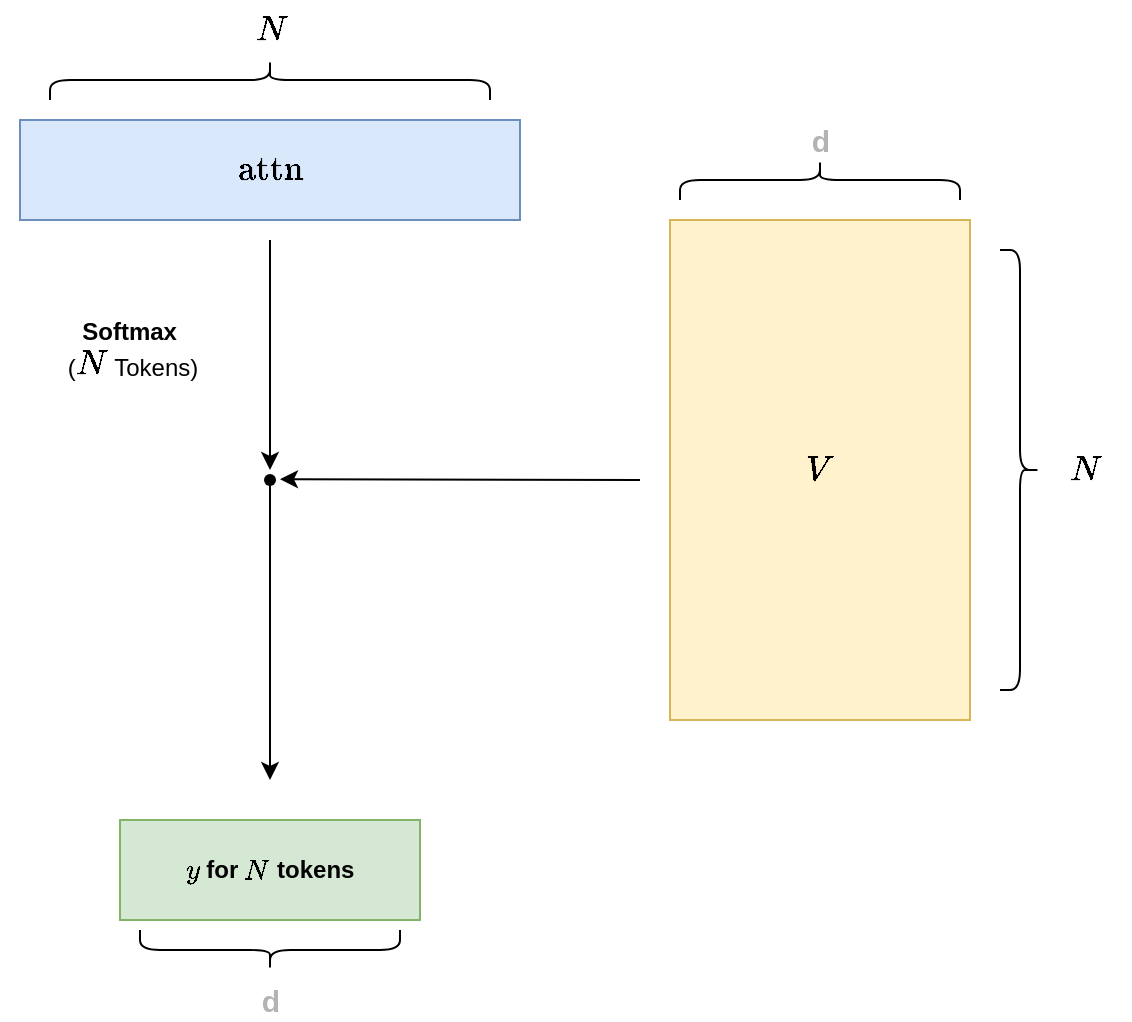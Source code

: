 <mxfile version="22.1.16" type="github" pages="3">
  <diagram name="Page-1" id="l2GUgNh9zmjY5Cf-5sg_">
    <mxGraphModel dx="1121" dy="821" grid="1" gridSize="10" guides="1" tooltips="1" connect="1" arrows="1" fold="1" page="1" pageScale="1" pageWidth="850" pageHeight="1100" math="1" shadow="0">
      <root>
        <mxCell id="0" />
        <mxCell id="1" parent="0" />
        <mxCell id="HjP3gKy7EO0pupKiK2Ov-1" value="&lt;b style=&quot;border-color: var(--border-color); font-size: 15px;&quot;&gt;\(\text{attn}\)&lt;/b&gt;" style="rounded=0;whiteSpace=wrap;html=1;fillColor=#dae8fc;strokeColor=#6c8ebf;" vertex="1" parent="1">
          <mxGeometry x="120" y="280" width="250" height="50" as="geometry" />
        </mxCell>
        <mxCell id="HjP3gKy7EO0pupKiK2Ov-3" value="&lt;b style=&quot;border-color: var(--border-color); font-size: 15px;&quot;&gt;\(V\)&lt;/b&gt;" style="rounded=0;whiteSpace=wrap;html=1;fillColor=#fff2cc;strokeColor=#d6b656;" vertex="1" parent="1">
          <mxGeometry x="445" y="330" width="150" height="250" as="geometry" />
        </mxCell>
        <mxCell id="HjP3gKy7EO0pupKiK2Ov-6" value="" style="shape=curlyBracket;whiteSpace=wrap;html=1;rounded=1;flipH=1;labelPosition=right;verticalLabelPosition=middle;align=left;verticalAlign=middle;fontFamily=Helvetica;fontSize=12;fontColor=default;fillColor=none;gradientColor=none;rotation=-90;" vertex="1" parent="1">
          <mxGeometry x="235" y="150" width="20" height="220" as="geometry" />
        </mxCell>
        <mxCell id="HjP3gKy7EO0pupKiK2Ov-7" value="&lt;font style=&quot;font-size: 15px;&quot;&gt;&lt;b&gt;\(N\)&lt;/b&gt;&lt;/font&gt;" style="text;html=1;strokeColor=none;fillColor=none;align=center;verticalAlign=middle;whiteSpace=wrap;rounded=0;" vertex="1" parent="1">
          <mxGeometry x="222.5" y="220" width="45" height="30" as="geometry" />
        </mxCell>
        <mxCell id="HjP3gKy7EO0pupKiK2Ov-8" value="&lt;b style=&quot;border-color: var(--border-color); font-size: 15px;&quot;&gt;\(N\)&lt;/b&gt;" style="text;html=1;strokeColor=none;fillColor=none;align=center;verticalAlign=middle;whiteSpace=wrap;rounded=0;" vertex="1" parent="1">
          <mxGeometry x="630" y="440" width="45" height="30" as="geometry" />
        </mxCell>
        <mxCell id="HjP3gKy7EO0pupKiK2Ov-9" value="" style="shape=curlyBracket;whiteSpace=wrap;html=1;rounded=1;flipH=1;labelPosition=right;verticalLabelPosition=middle;align=left;verticalAlign=middle;fontFamily=Helvetica;fontSize=12;fontColor=default;fillColor=none;gradientColor=none;rotation=0;" vertex="1" parent="1">
          <mxGeometry x="610" y="345" width="20" height="220" as="geometry" />
        </mxCell>
        <mxCell id="HjP3gKy7EO0pupKiK2Ov-10" value="&lt;font color=&quot;#b3b3b3&quot; style=&quot;font-size: 15px;&quot;&gt;&lt;b style=&quot;&quot;&gt;d&lt;/b&gt;&lt;/font&gt;" style="text;html=1;strokeColor=none;fillColor=none;align=center;verticalAlign=middle;whiteSpace=wrap;rounded=0;" vertex="1" parent="1">
          <mxGeometry x="497.5" y="280" width="45" height="20" as="geometry" />
        </mxCell>
        <mxCell id="HjP3gKy7EO0pupKiK2Ov-11" value="" style="shape=curlyBracket;whiteSpace=wrap;html=1;rounded=1;flipH=1;labelPosition=right;verticalLabelPosition=middle;align=left;verticalAlign=middle;fontFamily=Helvetica;fontSize=12;fontColor=default;fillColor=none;gradientColor=none;rotation=-90;" vertex="1" parent="1">
          <mxGeometry x="510" y="240" width="20" height="140" as="geometry" />
        </mxCell>
        <mxCell id="HjP3gKy7EO0pupKiK2Ov-12" value="" style="endArrow=classic;html=1;rounded=0;fontFamily=Helvetica;fontSize=12;fontColor=default;" edge="1" parent="1">
          <mxGeometry width="50" height="50" relative="1" as="geometry">
            <mxPoint x="245" y="340" as="sourcePoint" />
            <mxPoint x="245" y="455" as="targetPoint" />
          </mxGeometry>
        </mxCell>
        <mxCell id="HjP3gKy7EO0pupKiK2Ov-13" value="&lt;b&gt;Softmax&amp;nbsp;&lt;br&gt;&lt;/b&gt;(&lt;b style=&quot;border-color: var(--border-color); font-size: 15px;&quot;&gt;\(N\)&lt;/b&gt;&amp;nbsp;Tokens)" style="text;html=1;strokeColor=none;fillColor=none;align=center;verticalAlign=middle;whiteSpace=wrap;rounded=0;fontSize=12;fontFamily=Helvetica;fontColor=default;" vertex="1" parent="1">
          <mxGeometry x="110" y="380" width="132.5" height="30" as="geometry" />
        </mxCell>
        <mxCell id="HjP3gKy7EO0pupKiK2Ov-14" value="" style="endArrow=classic;html=1;rounded=0;fontFamily=Helvetica;fontSize=12;fontColor=default;" edge="1" parent="1">
          <mxGeometry width="50" height="50" relative="1" as="geometry">
            <mxPoint x="430" y="460" as="sourcePoint" />
            <mxPoint x="250" y="459.58" as="targetPoint" />
          </mxGeometry>
        </mxCell>
        <mxCell id="HjP3gKy7EO0pupKiK2Ov-15" value="" style="shape=waypoint;sketch=0;fillStyle=solid;size=6;pointerEvents=1;points=[];fillColor=none;resizable=0;rotatable=0;perimeter=centerPerimeter;snapToPoint=1;rounded=0;align=center;verticalAlign=middle;fontFamily=Helvetica;fontSize=12;fontColor=default;html=1;" vertex="1" parent="1">
          <mxGeometry x="235" y="450" width="20" height="20" as="geometry" />
        </mxCell>
        <mxCell id="HjP3gKy7EO0pupKiK2Ov-16" value="" style="endArrow=classic;html=1;rounded=0;fontFamily=Helvetica;fontSize=12;fontColor=default;exitX=0.495;exitY=1.05;exitDx=0;exitDy=0;exitPerimeter=0;" edge="1" parent="1" source="HjP3gKy7EO0pupKiK2Ov-15">
          <mxGeometry width="50" height="50" relative="1" as="geometry">
            <mxPoint x="320" y="510" as="sourcePoint" />
            <mxPoint x="245" y="610" as="targetPoint" />
          </mxGeometry>
        </mxCell>
        <mxCell id="HjP3gKy7EO0pupKiK2Ov-17" value="&lt;b&gt;\(y\) for \(N\) tokens&lt;/b&gt;" style="rounded=0;whiteSpace=wrap;html=1;align=center;verticalAlign=middle;fontFamily=Helvetica;fontSize=12;fillColor=#d5e8d4;strokeColor=#82b366;" vertex="1" parent="1">
          <mxGeometry x="170" y="630" width="150" height="50" as="geometry" />
        </mxCell>
        <mxCell id="HjP3gKy7EO0pupKiK2Ov-18" value="" style="shape=curlyBracket;whiteSpace=wrap;html=1;rounded=1;flipH=1;labelPosition=right;verticalLabelPosition=middle;align=left;verticalAlign=middle;fontFamily=Helvetica;fontSize=12;fontColor=default;fillColor=none;gradientColor=none;rotation=90;" vertex="1" parent="1">
          <mxGeometry x="235" y="630" width="20" height="130" as="geometry" />
        </mxCell>
        <mxCell id="HjP3gKy7EO0pupKiK2Ov-19" value="&lt;font color=&quot;#b3b3b3&quot; style=&quot;font-size: 15px;&quot;&gt;&lt;b style=&quot;&quot;&gt;d&lt;/b&gt;&lt;/font&gt;" style="text;html=1;strokeColor=none;fillColor=none;align=center;verticalAlign=middle;whiteSpace=wrap;rounded=0;" vertex="1" parent="1">
          <mxGeometry x="222.5" y="710" width="45" height="20" as="geometry" />
        </mxCell>
      </root>
    </mxGraphModel>
  </diagram>
  <diagram name="Copy of Page-1" id="W1B5Hgr7PXVerA8bPdSe">
    <mxGraphModel dx="1121" dy="821" grid="1" gridSize="10" guides="1" tooltips="1" connect="1" arrows="1" fold="1" page="1" pageScale="1" pageWidth="850" pageHeight="1100" math="1" shadow="0">
      <root>
        <mxCell id="TcWfDwf8vTSDZB2S3x3i-0" />
        <mxCell id="TcWfDwf8vTSDZB2S3x3i-1" parent="TcWfDwf8vTSDZB2S3x3i-0" />
        <mxCell id="TcWfDwf8vTSDZB2S3x3i-2" value="&lt;b style=&quot;border-color: var(--border-color); font-size: 15px;&quot;&gt;\(\text{attn}\)&lt;/b&gt;" style="rounded=0;whiteSpace=wrap;html=1;fillColor=#dae8fc;strokeColor=#6c8ebf;" vertex="1" parent="TcWfDwf8vTSDZB2S3x3i-1">
          <mxGeometry x="120" y="280" width="250" height="50" as="geometry" />
        </mxCell>
        <mxCell id="TcWfDwf8vTSDZB2S3x3i-3" value="&lt;font style=&quot;font-size: 15px;&quot;&gt;&lt;b&gt;\(V\)&lt;/b&gt;&lt;/font&gt;" style="rounded=0;whiteSpace=wrap;html=1;fillColor=#fff2cc;strokeColor=#d6b656;" vertex="1" parent="TcWfDwf8vTSDZB2S3x3i-1">
          <mxGeometry x="530" y="330" width="150" height="250" as="geometry" />
        </mxCell>
        <mxCell id="TcWfDwf8vTSDZB2S3x3i-4" value="" style="shape=curlyBracket;whiteSpace=wrap;html=1;rounded=1;flipH=1;labelPosition=right;verticalLabelPosition=middle;align=left;verticalAlign=middle;fontFamily=Helvetica;fontSize=12;fontColor=default;fillColor=none;gradientColor=none;rotation=-90;" vertex="1" parent="TcWfDwf8vTSDZB2S3x3i-1">
          <mxGeometry x="235" y="150" width="20" height="220" as="geometry" />
        </mxCell>
        <mxCell id="TcWfDwf8vTSDZB2S3x3i-5" value="&lt;font style=&quot;font-size: 15px;&quot;&gt;&lt;b&gt;\(N\)&lt;/b&gt;&lt;/font&gt;" style="text;html=1;strokeColor=none;fillColor=none;align=center;verticalAlign=middle;whiteSpace=wrap;rounded=0;" vertex="1" parent="TcWfDwf8vTSDZB2S3x3i-1">
          <mxGeometry x="222.5" y="220" width="45" height="30" as="geometry" />
        </mxCell>
        <mxCell id="TcWfDwf8vTSDZB2S3x3i-6" value="&lt;b style=&quot;border-color: var(--border-color); font-size: 15px;&quot;&gt;\(N\)&lt;/b&gt;" style="text;html=1;strokeColor=none;fillColor=none;align=center;verticalAlign=middle;whiteSpace=wrap;rounded=0;" vertex="1" parent="TcWfDwf8vTSDZB2S3x3i-1">
          <mxGeometry x="715" y="440" width="45" height="30" as="geometry" />
        </mxCell>
        <mxCell id="TcWfDwf8vTSDZB2S3x3i-7" value="" style="shape=curlyBracket;whiteSpace=wrap;html=1;rounded=1;flipH=1;labelPosition=right;verticalLabelPosition=middle;align=left;verticalAlign=middle;fontFamily=Helvetica;fontSize=12;fontColor=default;fillColor=none;gradientColor=none;rotation=0;" vertex="1" parent="TcWfDwf8vTSDZB2S3x3i-1">
          <mxGeometry x="695" y="345" width="20" height="220" as="geometry" />
        </mxCell>
        <mxCell id="TcWfDwf8vTSDZB2S3x3i-8" value="&lt;font color=&quot;#b3b3b3&quot; style=&quot;font-size: 15px;&quot;&gt;&lt;b style=&quot;&quot;&gt;d&lt;/b&gt;&lt;/font&gt;" style="text;html=1;strokeColor=none;fillColor=none;align=center;verticalAlign=middle;whiteSpace=wrap;rounded=0;" vertex="1" parent="TcWfDwf8vTSDZB2S3x3i-1">
          <mxGeometry x="582.5" y="280" width="45" height="20" as="geometry" />
        </mxCell>
        <mxCell id="TcWfDwf8vTSDZB2S3x3i-9" value="" style="shape=curlyBracket;whiteSpace=wrap;html=1;rounded=1;flipH=1;labelPosition=right;verticalLabelPosition=middle;align=left;verticalAlign=middle;fontFamily=Helvetica;fontSize=12;fontColor=default;fillColor=none;gradientColor=none;rotation=-90;" vertex="1" parent="TcWfDwf8vTSDZB2S3x3i-1">
          <mxGeometry x="595" y="240" width="20" height="140" as="geometry" />
        </mxCell>
        <mxCell id="TcWfDwf8vTSDZB2S3x3i-10" value="" style="endArrow=classic;html=1;rounded=0;fontFamily=Helvetica;fontSize=12;fontColor=default;" edge="1" parent="TcWfDwf8vTSDZB2S3x3i-1">
          <mxGeometry width="50" height="50" relative="1" as="geometry">
            <mxPoint x="245" y="340" as="sourcePoint" />
            <mxPoint x="245" y="455" as="targetPoint" />
          </mxGeometry>
        </mxCell>
        <mxCell id="TcWfDwf8vTSDZB2S3x3i-11" value="&lt;b&gt;Softmax&amp;nbsp;&lt;/b&gt;(&lt;b style=&quot;border-color: var(--border-color); font-size: 15px;&quot;&gt;\(N+\Delta N\)&lt;/b&gt;&amp;nbsp;Tokens)" style="text;html=1;strokeColor=none;fillColor=none;align=center;verticalAlign=middle;whiteSpace=wrap;rounded=0;fontSize=12;fontFamily=Helvetica;fontColor=default;" vertex="1" parent="TcWfDwf8vTSDZB2S3x3i-1">
          <mxGeometry x="60" y="380" width="180" height="30" as="geometry" />
        </mxCell>
        <mxCell id="TcWfDwf8vTSDZB2S3x3i-12" value="" style="endArrow=classic;html=1;rounded=0;fontFamily=Helvetica;fontSize=12;fontColor=default;" edge="1" parent="TcWfDwf8vTSDZB2S3x3i-1">
          <mxGeometry width="50" height="50" relative="1" as="geometry">
            <mxPoint x="520" y="460" as="sourcePoint" />
            <mxPoint x="250" y="459.58" as="targetPoint" />
          </mxGeometry>
        </mxCell>
        <mxCell id="TcWfDwf8vTSDZB2S3x3i-13" value="" style="shape=waypoint;sketch=0;fillStyle=solid;size=6;pointerEvents=1;points=[];fillColor=none;resizable=0;rotatable=0;perimeter=centerPerimeter;snapToPoint=1;rounded=0;align=center;verticalAlign=middle;fontFamily=Helvetica;fontSize=12;fontColor=default;html=1;" vertex="1" parent="TcWfDwf8vTSDZB2S3x3i-1">
          <mxGeometry x="235" y="450" width="20" height="20" as="geometry" />
        </mxCell>
        <mxCell id="TcWfDwf8vTSDZB2S3x3i-14" value="" style="endArrow=classic;html=1;rounded=0;fontFamily=Helvetica;fontSize=12;fontColor=default;exitX=0.495;exitY=1.05;exitDx=0;exitDy=0;exitPerimeter=0;" edge="1" parent="TcWfDwf8vTSDZB2S3x3i-1" source="TcWfDwf8vTSDZB2S3x3i-13">
          <mxGeometry width="50" height="50" relative="1" as="geometry">
            <mxPoint x="320" y="510" as="sourcePoint" />
            <mxPoint x="245" y="610" as="targetPoint" />
          </mxGeometry>
        </mxCell>
        <mxCell id="TcWfDwf8vTSDZB2S3x3i-15" value="&lt;b style=&quot;border-color: var(--border-color);&quot;&gt;\(y&#39;\) for \(N+\Delta N\) tokens&lt;/b&gt;" style="rounded=0;whiteSpace=wrap;html=1;align=center;verticalAlign=middle;fontFamily=Helvetica;fontSize=12;fillColor=#d5e8d4;strokeColor=#82b366;" vertex="1" parent="TcWfDwf8vTSDZB2S3x3i-1">
          <mxGeometry x="170" y="630" width="150" height="50" as="geometry" />
        </mxCell>
        <mxCell id="TcWfDwf8vTSDZB2S3x3i-16" value="" style="shape=curlyBracket;whiteSpace=wrap;html=1;rounded=1;flipH=1;labelPosition=right;verticalLabelPosition=middle;align=left;verticalAlign=middle;fontFamily=Helvetica;fontSize=12;fontColor=default;fillColor=none;gradientColor=none;rotation=90;" vertex="1" parent="TcWfDwf8vTSDZB2S3x3i-1">
          <mxGeometry x="235" y="630" width="20" height="130" as="geometry" />
        </mxCell>
        <mxCell id="TcWfDwf8vTSDZB2S3x3i-17" value="&lt;font color=&quot;#b3b3b3&quot; style=&quot;font-size: 15px;&quot;&gt;&lt;b style=&quot;&quot;&gt;d&lt;/b&gt;&lt;/font&gt;" style="text;html=1;strokeColor=none;fillColor=none;align=center;verticalAlign=middle;whiteSpace=wrap;rounded=0;" vertex="1" parent="TcWfDwf8vTSDZB2S3x3i-1">
          <mxGeometry x="222.5" y="710" width="45" height="20" as="geometry" />
        </mxCell>
        <mxCell id="ECWENW09OJ4xHJQ2K6KI-0" value="&lt;span style=&quot;font-size: 15px;&quot;&gt;&lt;b&gt;\(\Delta\text{attn}\)&lt;/b&gt;&lt;/span&gt;" style="rounded=0;whiteSpace=wrap;html=1;fillColor=#dae8fc;strokeColor=#6c8ebf;" vertex="1" parent="TcWfDwf8vTSDZB2S3x3i-1">
          <mxGeometry x="370" y="280" width="100" height="50" as="geometry" />
        </mxCell>
        <mxCell id="ECWENW09OJ4xHJQ2K6KI-1" value="" style="shape=curlyBracket;whiteSpace=wrap;html=1;rounded=1;flipH=1;labelPosition=right;verticalLabelPosition=middle;align=left;verticalAlign=middle;fontFamily=Helvetica;fontSize=12;fontColor=default;fillColor=none;gradientColor=none;rotation=-90;" vertex="1" parent="TcWfDwf8vTSDZB2S3x3i-1">
          <mxGeometry x="410" y="225" width="20" height="70" as="geometry" />
        </mxCell>
        <mxCell id="ECWENW09OJ4xHJQ2K6KI-3" value="&lt;font style=&quot;font-size: 15px;&quot;&gt;&lt;b&gt;\(\Delta N\)&lt;/b&gt;&lt;/font&gt;" style="text;html=1;strokeColor=none;fillColor=none;align=center;verticalAlign=middle;whiteSpace=wrap;rounded=0;" vertex="1" parent="TcWfDwf8vTSDZB2S3x3i-1">
          <mxGeometry x="397.5" y="220" width="45" height="30" as="geometry" />
        </mxCell>
        <mxCell id="ECWENW09OJ4xHJQ2K6KI-4" value="&lt;font style=&quot;font-size: 15px;&quot;&gt;&lt;b&gt;\(\Delta V\)&lt;/b&gt;&lt;/font&gt;" style="rounded=0;whiteSpace=wrap;html=1;fillColor=#fff2cc;strokeColor=#d6b656;" vertex="1" parent="TcWfDwf8vTSDZB2S3x3i-1">
          <mxGeometry x="530" y="580" width="150" height="100" as="geometry" />
        </mxCell>
        <mxCell id="ECWENW09OJ4xHJQ2K6KI-5" value="" style="shape=curlyBracket;whiteSpace=wrap;html=1;rounded=1;flipH=1;labelPosition=right;verticalLabelPosition=middle;align=left;verticalAlign=middle;fontFamily=Helvetica;fontSize=12;fontColor=default;fillColor=none;gradientColor=none;rotation=-90;direction=north;" vertex="1" parent="TcWfDwf8vTSDZB2S3x3i-1">
          <mxGeometry x="670" y="620" width="70" height="20" as="geometry" />
        </mxCell>
        <mxCell id="ECWENW09OJ4xHJQ2K6KI-6" value="&lt;font style=&quot;font-size: 15px;&quot;&gt;&lt;b&gt;\(\Delta N\)&lt;/b&gt;&lt;/font&gt;" style="text;html=1;strokeColor=none;fillColor=none;align=center;verticalAlign=middle;whiteSpace=wrap;rounded=0;" vertex="1" parent="TcWfDwf8vTSDZB2S3x3i-1">
          <mxGeometry x="715" y="615" width="45" height="30" as="geometry" />
        </mxCell>
      </root>
    </mxGraphModel>
  </diagram>
  <diagram name="Copy of Copy of Page-1" id="MwTK72CVbrx_QJOpvLlR">
    <mxGraphModel dx="2038" dy="1493" grid="1" gridSize="10" guides="1" tooltips="1" connect="1" arrows="1" fold="1" page="1" pageScale="1" pageWidth="850" pageHeight="1100" math="1" shadow="0">
      <root>
        <mxCell id="4XV4lDnQwHVw8j60j41S-0" />
        <mxCell id="4XV4lDnQwHVw8j60j41S-1" parent="4XV4lDnQwHVw8j60j41S-0" />
        <mxCell id="4XV4lDnQwHVw8j60j41S-2" value="&lt;b style=&quot;border-color: var(--border-color); font-size: 15px;&quot;&gt;\(\text{attn}\)&lt;/b&gt;" style="rounded=0;whiteSpace=wrap;html=1;fillColor=#dae8fc;strokeColor=#6c8ebf;" vertex="1" parent="4XV4lDnQwHVw8j60j41S-1">
          <mxGeometry x="120" y="280" width="250" height="50" as="geometry" />
        </mxCell>
        <mxCell id="4XV4lDnQwHVw8j60j41S-3" value="&lt;font style=&quot;font-size: 15px;&quot;&gt;&lt;b&gt;\(V\)&lt;/b&gt;&lt;/font&gt;" style="rounded=0;whiteSpace=wrap;html=1;fillColor=#fff2cc;strokeColor=#d6b656;" vertex="1" parent="4XV4lDnQwHVw8j60j41S-1">
          <mxGeometry x="530" y="330" width="150" height="250" as="geometry" />
        </mxCell>
        <mxCell id="4XV4lDnQwHVw8j60j41S-4" value="" style="shape=curlyBracket;whiteSpace=wrap;html=1;rounded=1;flipH=1;labelPosition=right;verticalLabelPosition=middle;align=left;verticalAlign=middle;fontFamily=Helvetica;fontSize=12;fontColor=default;fillColor=none;gradientColor=none;rotation=-90;" vertex="1" parent="4XV4lDnQwHVw8j60j41S-1">
          <mxGeometry x="235" y="150" width="20" height="220" as="geometry" />
        </mxCell>
        <mxCell id="4XV4lDnQwHVw8j60j41S-5" value="&lt;font style=&quot;font-size: 15px;&quot;&gt;&lt;b&gt;\(N\)&lt;/b&gt;&lt;/font&gt;" style="text;html=1;strokeColor=none;fillColor=none;align=center;verticalAlign=middle;whiteSpace=wrap;rounded=0;" vertex="1" parent="4XV4lDnQwHVw8j60j41S-1">
          <mxGeometry x="222.5" y="220" width="45" height="30" as="geometry" />
        </mxCell>
        <mxCell id="4XV4lDnQwHVw8j60j41S-6" value="&lt;b style=&quot;border-color: var(--border-color); font-size: 15px;&quot;&gt;\(N\)&lt;/b&gt;" style="text;html=1;strokeColor=none;fillColor=none;align=center;verticalAlign=middle;whiteSpace=wrap;rounded=0;" vertex="1" parent="4XV4lDnQwHVw8j60j41S-1">
          <mxGeometry x="715" y="440" width="45" height="30" as="geometry" />
        </mxCell>
        <mxCell id="4XV4lDnQwHVw8j60j41S-7" value="" style="shape=curlyBracket;whiteSpace=wrap;html=1;rounded=1;flipH=1;labelPosition=right;verticalLabelPosition=middle;align=left;verticalAlign=middle;fontFamily=Helvetica;fontSize=12;fontColor=default;fillColor=none;gradientColor=none;rotation=0;" vertex="1" parent="4XV4lDnQwHVw8j60j41S-1">
          <mxGeometry x="695" y="345" width="20" height="220" as="geometry" />
        </mxCell>
        <mxCell id="4XV4lDnQwHVw8j60j41S-8" value="&lt;font color=&quot;#b3b3b3&quot; style=&quot;font-size: 15px;&quot;&gt;&lt;b style=&quot;&quot;&gt;d&lt;/b&gt;&lt;/font&gt;" style="text;html=1;strokeColor=none;fillColor=none;align=center;verticalAlign=middle;whiteSpace=wrap;rounded=0;" vertex="1" parent="4XV4lDnQwHVw8j60j41S-1">
          <mxGeometry x="582.5" y="280" width="45" height="20" as="geometry" />
        </mxCell>
        <mxCell id="4XV4lDnQwHVw8j60j41S-9" value="" style="shape=curlyBracket;whiteSpace=wrap;html=1;rounded=1;flipH=1;labelPosition=right;verticalLabelPosition=middle;align=left;verticalAlign=middle;fontFamily=Helvetica;fontSize=12;fontColor=default;fillColor=none;gradientColor=none;rotation=-90;" vertex="1" parent="4XV4lDnQwHVw8j60j41S-1">
          <mxGeometry x="595" y="240" width="20" height="140" as="geometry" />
        </mxCell>
        <mxCell id="4XV4lDnQwHVw8j60j41S-10" value="" style="endArrow=classic;html=1;rounded=0;fontFamily=Helvetica;fontSize=12;fontColor=default;" edge="1" parent="4XV4lDnQwHVw8j60j41S-1">
          <mxGeometry width="50" height="50" relative="1" as="geometry">
            <mxPoint x="245" y="340" as="sourcePoint" />
            <mxPoint x="245" y="455" as="targetPoint" />
          </mxGeometry>
        </mxCell>
        <mxCell id="4XV4lDnQwHVw8j60j41S-11" value="&lt;b&gt;Softmax&lt;br&gt;&amp;nbsp;&lt;/b&gt;(&lt;b style=&quot;border-color: var(--border-color); font-size: 15px;&quot;&gt;\(N+\Delta N\)&lt;/b&gt;&amp;nbsp;Tokens)" style="text;html=1;strokeColor=none;fillColor=none;align=center;verticalAlign=middle;whiteSpace=wrap;rounded=0;fontSize=12;fontFamily=Helvetica;fontColor=default;" vertex="1" parent="4XV4lDnQwHVw8j60j41S-1">
          <mxGeometry x="80" y="380" width="180" height="30" as="geometry" />
        </mxCell>
        <mxCell id="4XV4lDnQwHVw8j60j41S-12" value="" style="endArrow=classic;html=1;rounded=0;fontFamily=Helvetica;fontSize=12;fontColor=default;" edge="1" parent="4XV4lDnQwHVw8j60j41S-1">
          <mxGeometry width="50" height="50" relative="1" as="geometry">
            <mxPoint x="520" y="460" as="sourcePoint" />
            <mxPoint x="250" y="459.58" as="targetPoint" />
          </mxGeometry>
        </mxCell>
        <mxCell id="4XV4lDnQwHVw8j60j41S-13" value="" style="shape=waypoint;sketch=0;fillStyle=solid;size=6;pointerEvents=1;points=[];fillColor=none;resizable=0;rotatable=0;perimeter=centerPerimeter;snapToPoint=1;rounded=0;align=center;verticalAlign=middle;fontFamily=Helvetica;fontSize=12;fontColor=default;html=1;" vertex="1" parent="4XV4lDnQwHVw8j60j41S-1">
          <mxGeometry x="235" y="450" width="20" height="20" as="geometry" />
        </mxCell>
        <mxCell id="4XV4lDnQwHVw8j60j41S-14" value="" style="endArrow=classic;html=1;rounded=0;fontFamily=Helvetica;fontSize=12;fontColor=default;exitX=0.495;exitY=1.05;exitDx=0;exitDy=0;exitPerimeter=0;" edge="1" parent="4XV4lDnQwHVw8j60j41S-1" source="4XV4lDnQwHVw8j60j41S-13">
          <mxGeometry width="50" height="50" relative="1" as="geometry">
            <mxPoint x="320" y="510" as="sourcePoint" />
            <mxPoint x="245" y="610" as="targetPoint" />
          </mxGeometry>
        </mxCell>
        <mxCell id="4XV4lDnQwHVw8j60j41S-15" value="&lt;b style=&quot;border-color: var(--border-color);&quot;&gt;\(y&#39;\) for \(N\) tokens&lt;/b&gt;" style="rounded=0;whiteSpace=wrap;html=1;align=center;verticalAlign=middle;fontFamily=Helvetica;fontSize=12;fillColor=#d5e8d4;strokeColor=#82b366;" vertex="1" parent="4XV4lDnQwHVw8j60j41S-1">
          <mxGeometry x="170" y="630" width="150" height="50" as="geometry" />
        </mxCell>
        <mxCell id="4XV4lDnQwHVw8j60j41S-16" value="" style="shape=curlyBracket;whiteSpace=wrap;html=1;rounded=1;flipH=1;labelPosition=right;verticalLabelPosition=middle;align=left;verticalAlign=middle;fontFamily=Helvetica;fontSize=12;fontColor=default;fillColor=none;gradientColor=none;rotation=90;" vertex="1" parent="4XV4lDnQwHVw8j60j41S-1">
          <mxGeometry x="235" y="630" width="20" height="130" as="geometry" />
        </mxCell>
        <mxCell id="4XV4lDnQwHVw8j60j41S-17" value="&lt;font color=&quot;#b3b3b3&quot; style=&quot;font-size: 15px;&quot;&gt;&lt;b style=&quot;&quot;&gt;d&lt;/b&gt;&lt;/font&gt;" style="text;html=1;strokeColor=none;fillColor=none;align=center;verticalAlign=middle;whiteSpace=wrap;rounded=0;" vertex="1" parent="4XV4lDnQwHVw8j60j41S-1">
          <mxGeometry x="222.5" y="710" width="45" height="20" as="geometry" />
        </mxCell>
        <mxCell id="4XV4lDnQwHVw8j60j41S-18" value="&lt;span style=&quot;font-size: 15px;&quot;&gt;&lt;b&gt;\(\Delta\text{attn}\)&lt;/b&gt;&lt;/span&gt;" style="rounded=0;whiteSpace=wrap;html=1;fillColor=#dae8fc;strokeColor=#6c8ebf;" vertex="1" parent="4XV4lDnQwHVw8j60j41S-1">
          <mxGeometry x="370" y="280" width="100" height="50" as="geometry" />
        </mxCell>
        <mxCell id="4XV4lDnQwHVw8j60j41S-19" value="" style="shape=curlyBracket;whiteSpace=wrap;html=1;rounded=1;flipH=1;labelPosition=right;verticalLabelPosition=middle;align=left;verticalAlign=middle;fontFamily=Helvetica;fontSize=12;fontColor=default;fillColor=none;gradientColor=none;rotation=-90;" vertex="1" parent="4XV4lDnQwHVw8j60j41S-1">
          <mxGeometry x="410" y="225" width="20" height="70" as="geometry" />
        </mxCell>
        <mxCell id="4XV4lDnQwHVw8j60j41S-20" value="&lt;font style=&quot;font-size: 15px;&quot;&gt;&lt;b&gt;\(\Delta N\)&lt;/b&gt;&lt;/font&gt;" style="text;html=1;strokeColor=none;fillColor=none;align=center;verticalAlign=middle;whiteSpace=wrap;rounded=0;" vertex="1" parent="4XV4lDnQwHVw8j60j41S-1">
          <mxGeometry x="397.5" y="220" width="45" height="30" as="geometry" />
        </mxCell>
        <mxCell id="4XV4lDnQwHVw8j60j41S-21" value="&lt;font style=&quot;font-size: 15px;&quot;&gt;&lt;b&gt;\(\Delta V\)&lt;/b&gt;&lt;/font&gt;" style="rounded=0;whiteSpace=wrap;html=1;fillColor=#fff2cc;strokeColor=#d6b656;" vertex="1" parent="4XV4lDnQwHVw8j60j41S-1">
          <mxGeometry x="530" y="580" width="150" height="100" as="geometry" />
        </mxCell>
        <mxCell id="4XV4lDnQwHVw8j60j41S-22" value="" style="shape=curlyBracket;whiteSpace=wrap;html=1;rounded=1;flipH=1;labelPosition=right;verticalLabelPosition=middle;align=left;verticalAlign=middle;fontFamily=Helvetica;fontSize=12;fontColor=default;fillColor=none;gradientColor=none;rotation=-90;direction=north;" vertex="1" parent="4XV4lDnQwHVw8j60j41S-1">
          <mxGeometry x="670" y="620" width="70" height="20" as="geometry" />
        </mxCell>
        <mxCell id="4XV4lDnQwHVw8j60j41S-23" value="&lt;font style=&quot;font-size: 15px;&quot;&gt;&lt;b&gt;\(\Delta N\)&lt;/b&gt;&lt;/font&gt;" style="text;html=1;strokeColor=none;fillColor=none;align=center;verticalAlign=middle;whiteSpace=wrap;rounded=0;" vertex="1" parent="4XV4lDnQwHVw8j60j41S-1">
          <mxGeometry x="715" y="615" width="45" height="30" as="geometry" />
        </mxCell>
        <mxCell id="4Lr577ITfwLGAZ4R0z7v-0" value="&lt;b style=&quot;border-color: var(--border-color);&quot;&gt;\(y&#39;\) for \(\Delta N\) tokens&lt;/b&gt;" style="rounded=0;whiteSpace=wrap;html=1;align=center;verticalAlign=middle;fontFamily=Helvetica;fontSize=12;fillColor=#d5e8d4;strokeColor=#82b366;" vertex="1" parent="4XV4lDnQwHVw8j60j41S-1">
          <mxGeometry x="350" y="780" width="150" height="50" as="geometry" />
        </mxCell>
        <mxCell id="4Lr577ITfwLGAZ4R0z7v-1" value="" style="endArrow=classic;html=1;rounded=0;fontFamily=Helvetica;fontSize=12;fontColor=default;entryX=0.515;entryY=0.061;entryDx=0;entryDy=0;entryPerimeter=0;" edge="1" parent="4XV4lDnQwHVw8j60j41S-1" target="4Lr577ITfwLGAZ4R0z7v-3">
          <mxGeometry width="50" height="50" relative="1" as="geometry">
            <mxPoint x="419.58" y="335" as="sourcePoint" />
            <mxPoint x="420" y="630" as="targetPoint" />
          </mxGeometry>
        </mxCell>
        <mxCell id="4Lr577ITfwLGAZ4R0z7v-2" value="" style="endArrow=classic;html=1;rounded=0;fontFamily=Helvetica;fontSize=12;fontColor=default;" edge="1" parent="4XV4lDnQwHVw8j60j41S-1">
          <mxGeometry width="50" height="50" relative="1" as="geometry">
            <mxPoint x="525" y="640.42" as="sourcePoint" />
            <mxPoint x="420" y="640" as="targetPoint" />
          </mxGeometry>
        </mxCell>
        <mxCell id="4Lr577ITfwLGAZ4R0z7v-3" value="" style="shape=waypoint;sketch=0;fillStyle=solid;size=6;pointerEvents=1;points=[];fillColor=none;resizable=0;rotatable=0;perimeter=centerPerimeter;snapToPoint=1;rounded=0;align=center;verticalAlign=middle;fontFamily=Helvetica;fontSize=12;fontColor=default;html=1;" vertex="1" parent="4XV4lDnQwHVw8j60j41S-1">
          <mxGeometry x="410" y="630" width="20" height="20" as="geometry" />
        </mxCell>
        <mxCell id="4Lr577ITfwLGAZ4R0z7v-4" value="" style="endArrow=classic;html=1;rounded=0;fontFamily=Helvetica;fontSize=12;fontColor=default;exitX=0.495;exitY=1.05;exitDx=0;exitDy=0;exitPerimeter=0;" edge="1" parent="4XV4lDnQwHVw8j60j41S-1">
          <mxGeometry width="50" height="50" relative="1" as="geometry">
            <mxPoint x="419.58" y="620" as="sourcePoint" />
            <mxPoint x="419.58" y="770" as="targetPoint" />
          </mxGeometry>
        </mxCell>
        <mxCell id="RDGnwbbkhKHTLzhhmdGw-0" value="&lt;b&gt;Softmax&amp;nbsp;&lt;br&gt;&lt;/b&gt;(&lt;b style=&quot;border-color: var(--border-color); font-size: 15px;&quot;&gt;\(N+\Delta N\)&lt;/b&gt;&amp;nbsp;Tokens)" style="text;html=1;strokeColor=none;fillColor=none;align=center;verticalAlign=middle;whiteSpace=wrap;rounded=0;fontSize=12;fontFamily=Helvetica;fontColor=default;" vertex="1" parent="4XV4lDnQwHVw8j60j41S-1">
          <mxGeometry x="267.5" y="550" width="180" height="30" as="geometry" />
        </mxCell>
        <mxCell id="4zbB6u6tZqnNFpVTAW6j-1" value="" style="shape=curlyBracket;whiteSpace=wrap;html=1;rounded=1;flipH=1;labelPosition=right;verticalLabelPosition=middle;align=left;verticalAlign=middle;fontFamily=Helvetica;fontSize=12;fontColor=default;fillColor=none;gradientColor=none;rotation=90;" vertex="1" parent="4XV4lDnQwHVw8j60j41S-1">
          <mxGeometry x="415.5" y="780" width="20" height="130" as="geometry" />
        </mxCell>
        <mxCell id="4zbB6u6tZqnNFpVTAW6j-2" value="&lt;font color=&quot;#b3b3b3&quot; style=&quot;font-size: 15px;&quot;&gt;&lt;b style=&quot;&quot;&gt;d&lt;/b&gt;&lt;/font&gt;" style="text;html=1;strokeColor=none;fillColor=none;align=center;verticalAlign=middle;whiteSpace=wrap;rounded=0;" vertex="1" parent="4XV4lDnQwHVw8j60j41S-1">
          <mxGeometry x="403" y="860" width="45" height="20" as="geometry" />
        </mxCell>
        <mxCell id="4zbB6u6tZqnNFpVTAW6j-3" value="" style="endArrow=classic;html=1;rounded=0;fontFamily=Helvetica;fontSize=12;fontColor=default;entryX=0.5;entryY=0;entryDx=0;entryDy=0;" edge="1" parent="4XV4lDnQwHVw8j60j41S-1" target="4zbB6u6tZqnNFpVTAW6j-4">
          <mxGeometry width="50" height="50" relative="1" as="geometry">
            <mxPoint x="240" y="740" as="sourcePoint" />
            <mxPoint x="240" y="900" as="targetPoint" />
          </mxGeometry>
        </mxCell>
        <mxCell id="4zbB6u6tZqnNFpVTAW6j-4" value="" style="shape=orEllipse;perimeter=ellipsePerimeter;whiteSpace=wrap;html=1;backgroundOutline=1;rounded=0;align=center;verticalAlign=middle;fontFamily=Helvetica;fontSize=12;fontColor=default;fillColor=none;gradientColor=none;" vertex="1" parent="4XV4lDnQwHVw8j60j41S-1">
          <mxGeometry x="230" y="910" width="20" height="20" as="geometry" />
        </mxCell>
        <mxCell id="4zbB6u6tZqnNFpVTAW6j-6" value="" style="edgeStyle=segmentEdgeStyle;endArrow=classic;html=1;curved=0;rounded=0;endSize=8;startSize=8;fontFamily=Helvetica;fontSize=12;fontColor=default;exitX=0.5;exitY=1;exitDx=0;exitDy=0;entryX=1;entryY=0.5;entryDx=0;entryDy=0;" edge="1" parent="4XV4lDnQwHVw8j60j41S-1" source="4zbB6u6tZqnNFpVTAW6j-2" target="4zbB6u6tZqnNFpVTAW6j-4">
          <mxGeometry width="50" height="50" relative="1" as="geometry">
            <mxPoint x="160" y="780" as="sourcePoint" />
            <mxPoint x="210" y="730" as="targetPoint" />
            <Array as="points">
              <mxPoint x="426" y="920" />
            </Array>
          </mxGeometry>
        </mxCell>
        <mxCell id="4zbB6u6tZqnNFpVTAW6j-7" value="" style="endArrow=classic;html=1;rounded=0;fontFamily=Helvetica;fontSize=12;fontColor=default;entryX=0.5;entryY=0;entryDx=0;entryDy=0;" edge="1" parent="4XV4lDnQwHVw8j60j41S-1">
          <mxGeometry width="50" height="50" relative="1" as="geometry">
            <mxPoint x="239.5" y="930" as="sourcePoint" />
            <mxPoint x="239.5" y="970" as="targetPoint" />
          </mxGeometry>
        </mxCell>
        <mxCell id="YsAxKOXqE7GRr5GEJtIP-0" value="&lt;b style=&quot;border-color: var(--border-color);&quot;&gt;\(y&#39;\) for \(N+\Delta N\) tokens&lt;/b&gt;" style="rounded=0;whiteSpace=wrap;html=1;align=center;verticalAlign=middle;fontFamily=Helvetica;fontSize=12;fillColor=#d5e8d4;strokeColor=#82b366;" vertex="1" parent="4XV4lDnQwHVw8j60j41S-1">
          <mxGeometry x="165" y="980" width="150" height="50" as="geometry" />
        </mxCell>
        <mxCell id="YsAxKOXqE7GRr5GEJtIP-1" value="" style="shape=curlyBracket;whiteSpace=wrap;html=1;rounded=1;flipH=1;labelPosition=right;verticalLabelPosition=middle;align=left;verticalAlign=middle;fontFamily=Helvetica;fontSize=12;fontColor=default;fillColor=none;gradientColor=none;rotation=90;" vertex="1" parent="4XV4lDnQwHVw8j60j41S-1">
          <mxGeometry x="230" y="980" width="20" height="130" as="geometry" />
        </mxCell>
        <mxCell id="YsAxKOXqE7GRr5GEJtIP-2" value="&lt;font color=&quot;#b3b3b3&quot; style=&quot;font-size: 15px;&quot;&gt;&lt;b style=&quot;&quot;&gt;d&lt;/b&gt;&lt;/font&gt;" style="text;html=1;strokeColor=none;fillColor=none;align=center;verticalAlign=middle;whiteSpace=wrap;rounded=0;" vertex="1" parent="4XV4lDnQwHVw8j60j41S-1">
          <mxGeometry x="217.5" y="1060" width="45" height="20" as="geometry" />
        </mxCell>
      </root>
    </mxGraphModel>
  </diagram>
</mxfile>
